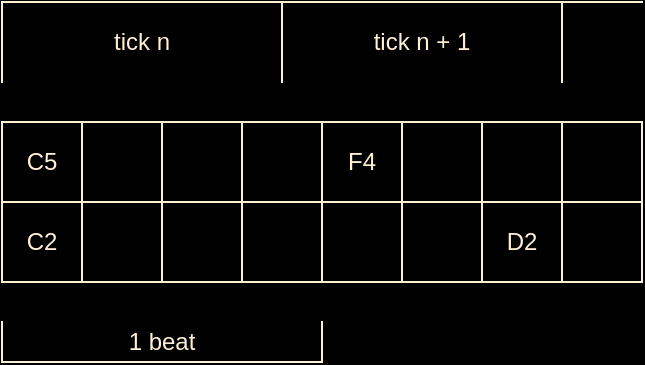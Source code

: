 <mxfile version="12.1.0" type="device" pages="1"><diagram id="mef8zlTb4oxNUUyPIRAg" name="Page-1"><mxGraphModel dx="354" dy="317" grid="1" gridSize="10" guides="1" tooltips="1" connect="1" arrows="1" fold="1" page="1" pageScale="1" pageWidth="850" pageHeight="1100" background="#000000" math="0" shadow="0"><root><mxCell id="0"/><mxCell id="1" parent="0"/><mxCell id="3uo2h157oQtOCP4Umfj8-42" value="&lt;font color=&quot;#ffefd5&quot;&gt;C5&lt;/font&gt;" style="rounded=0;whiteSpace=wrap;html=1;fillColor=none;strokeColor=#FFEFD5;" vertex="1" parent="1"><mxGeometry x="150" y="230" width="40" height="40" as="geometry"/></mxCell><mxCell id="3uo2h157oQtOCP4Umfj8-43" value="&lt;font color=&quot;#ffefd5&quot;&gt;C2&lt;/font&gt;" style="rounded=0;whiteSpace=wrap;html=1;fillColor=none;strokeColor=#FFEFD5;" vertex="1" parent="1"><mxGeometry x="150" y="270" width="40" height="40" as="geometry"/></mxCell><mxCell id="3uo2h157oQtOCP4Umfj8-44" value="" style="rounded=0;whiteSpace=wrap;html=1;fillColor=none;strokeColor=#FFEFD5;" vertex="1" parent="1"><mxGeometry x="190" y="230" width="40" height="40" as="geometry"/></mxCell><mxCell id="3uo2h157oQtOCP4Umfj8-45" value="" style="rounded=0;whiteSpace=wrap;html=1;fillColor=none;strokeColor=#FFEFD5;" vertex="1" parent="1"><mxGeometry x="190" y="270" width="40" height="40" as="geometry"/></mxCell><mxCell id="3uo2h157oQtOCP4Umfj8-46" value="" style="rounded=0;whiteSpace=wrap;html=1;fillColor=none;strokeColor=#FFEFD5;" vertex="1" parent="1"><mxGeometry x="230" y="230" width="40" height="40" as="geometry"/></mxCell><mxCell id="3uo2h157oQtOCP4Umfj8-47" value="" style="rounded=0;whiteSpace=wrap;html=1;fillColor=none;strokeColor=#FFEFD5;" vertex="1" parent="1"><mxGeometry x="230" y="270" width="40" height="40" as="geometry"/></mxCell><mxCell id="3uo2h157oQtOCP4Umfj8-48" value="" style="rounded=0;whiteSpace=wrap;html=1;fillColor=none;strokeColor=#FFEFD5;" vertex="1" parent="1"><mxGeometry x="270" y="230" width="40" height="40" as="geometry"/></mxCell><mxCell id="3uo2h157oQtOCP4Umfj8-49" value="" style="rounded=0;whiteSpace=wrap;html=1;fillColor=none;strokeColor=#FFEFD5;" vertex="1" parent="1"><mxGeometry x="270" y="270" width="40" height="40" as="geometry"/></mxCell><mxCell id="3uo2h157oQtOCP4Umfj8-50" value="&lt;font color=&quot;#ffefd5&quot;&gt;F4&lt;/font&gt;" style="rounded=0;whiteSpace=wrap;html=1;fillColor=none;strokeColor=#FFEFD5;" vertex="1" parent="1"><mxGeometry x="310" y="230" width="40" height="40" as="geometry"/></mxCell><mxCell id="3uo2h157oQtOCP4Umfj8-51" value="" style="rounded=0;whiteSpace=wrap;html=1;fillColor=none;strokeColor=#FFEFD5;" vertex="1" parent="1"><mxGeometry x="310" y="270" width="40" height="40" as="geometry"/></mxCell><mxCell id="3uo2h157oQtOCP4Umfj8-52" value="" style="rounded=0;whiteSpace=wrap;html=1;fillColor=none;strokeColor=#FFEFD5;" vertex="1" parent="1"><mxGeometry x="350" y="230" width="40" height="40" as="geometry"/></mxCell><mxCell id="3uo2h157oQtOCP4Umfj8-53" value="" style="rounded=0;whiteSpace=wrap;html=1;fillColor=none;strokeColor=#FFEFD5;" vertex="1" parent="1"><mxGeometry x="350" y="270" width="40" height="40" as="geometry"/></mxCell><mxCell id="3uo2h157oQtOCP4Umfj8-54" value="" style="rounded=0;whiteSpace=wrap;html=1;fillColor=none;strokeColor=#FFEFD5;" vertex="1" parent="1"><mxGeometry x="390" y="230" width="40" height="40" as="geometry"/></mxCell><mxCell id="3uo2h157oQtOCP4Umfj8-55" value="&lt;font color=&quot;#ffefd5&quot;&gt;D2&lt;/font&gt;" style="rounded=0;whiteSpace=wrap;html=1;fillColor=none;strokeColor=#FFEFD5;" vertex="1" parent="1"><mxGeometry x="390" y="270" width="40" height="40" as="geometry"/></mxCell><mxCell id="3uo2h157oQtOCP4Umfj8-56" value="" style="rounded=0;whiteSpace=wrap;html=1;fillColor=none;strokeColor=#FFEFD5;" vertex="1" parent="1"><mxGeometry x="430" y="230" width="40" height="40" as="geometry"/></mxCell><mxCell id="3uo2h157oQtOCP4Umfj8-57" value="" style="rounded=0;whiteSpace=wrap;html=1;fillColor=none;strokeColor=#FFEFD5;" vertex="1" parent="1"><mxGeometry x="430" y="270" width="40" height="40" as="geometry"/></mxCell><mxCell id="3uo2h157oQtOCP4Umfj8-58" value="1 beat" style="shape=partialRectangle;whiteSpace=wrap;html=1;bottom=1;right=1;left=1;top=0;fillColor=none;routingCenterX=-0.5;strokeColor=#FFEFD5;fontColor=#FFEFD5;" vertex="1" parent="1"><mxGeometry x="150" y="330" width="160" height="20" as="geometry"/></mxCell><mxCell id="3uo2h157oQtOCP4Umfj8-59" value="tick n" style="shape=partialRectangle;whiteSpace=wrap;html=1;bottom=0;right=0;fillColor=none;strokeColor=#FFEFD5;fontColor=#FFEFD5;" vertex="1" parent="1"><mxGeometry x="150" y="170" width="140" height="40" as="geometry"/></mxCell><mxCell id="3uo2h157oQtOCP4Umfj8-60" value="tick n + 1" style="shape=partialRectangle;whiteSpace=wrap;html=1;bottom=0;right=0;fillColor=none;strokeColor=#FFEFD5;fontColor=#FFEFD5;" vertex="1" parent="1"><mxGeometry x="290" y="170" width="140" height="40" as="geometry"/></mxCell><mxCell id="3uo2h157oQtOCP4Umfj8-61" value="" style="shape=partialRectangle;whiteSpace=wrap;html=1;bottom=0;right=0;fillColor=none;strokeColor=#FFEFD5;fontColor=#FFEFD5;" vertex="1" parent="1"><mxGeometry x="430" y="170" width="40" height="40" as="geometry"/></mxCell></root></mxGraphModel></diagram></mxfile>